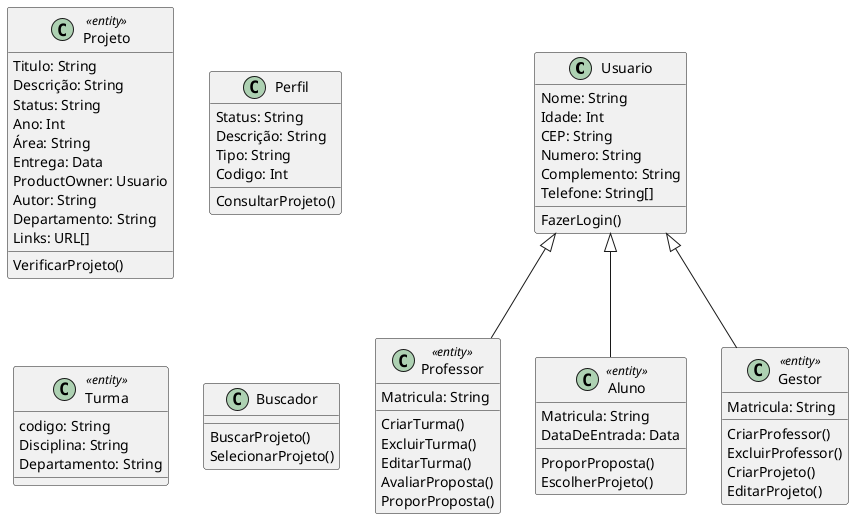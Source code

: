 @startuml
class Usuario {
    Nome: String
    Idade: Int
    CEP: String
    Numero: String
    Complemento: String
    Telefone: String[]

    FazerLogin()
}

class Professor <<entity>>{
    Matricula: String 

    CriarTurma()
    ExcluirTurma()
    EditarTurma()
    AvaliarProposta()
    ProporProposta()
}

class Aluno <<entity>>{
    Matricula: String
    DataDeEntrada: Data

    ProporProposta()
    EscolherProjeto()
}

class Gestor <<entity>>{
    Matricula: String

    CriarProfessor()
    ExcluirProfessor()
    CriarProjeto()
    EditarProjeto()
}

class Projeto <<entity>> {
    Titulo: String
    Descrição: String
    Status: String
    Ano: Int
    Área: String
    Entrega: Data
    ProductOwner: Usuario
    Autor: String
    Departamento: String
    Links: URL[]

    VerificarProjeto()
}

class Perfil  {
    Status: String
    Descrição: String
    Tipo: String
    Codigo: Int
    
    ConsultarProjeto()
}

class Turma <<entity>>{
    codigo: String
    Disciplina: String
    Departamento: String
}

class Buscador {
    BuscarProjeto()
    SelecionarProjeto()
}

Usuario <|-- Professor
Usuario <|-- Aluno
Usuario <|-- Gestor

@enduml
